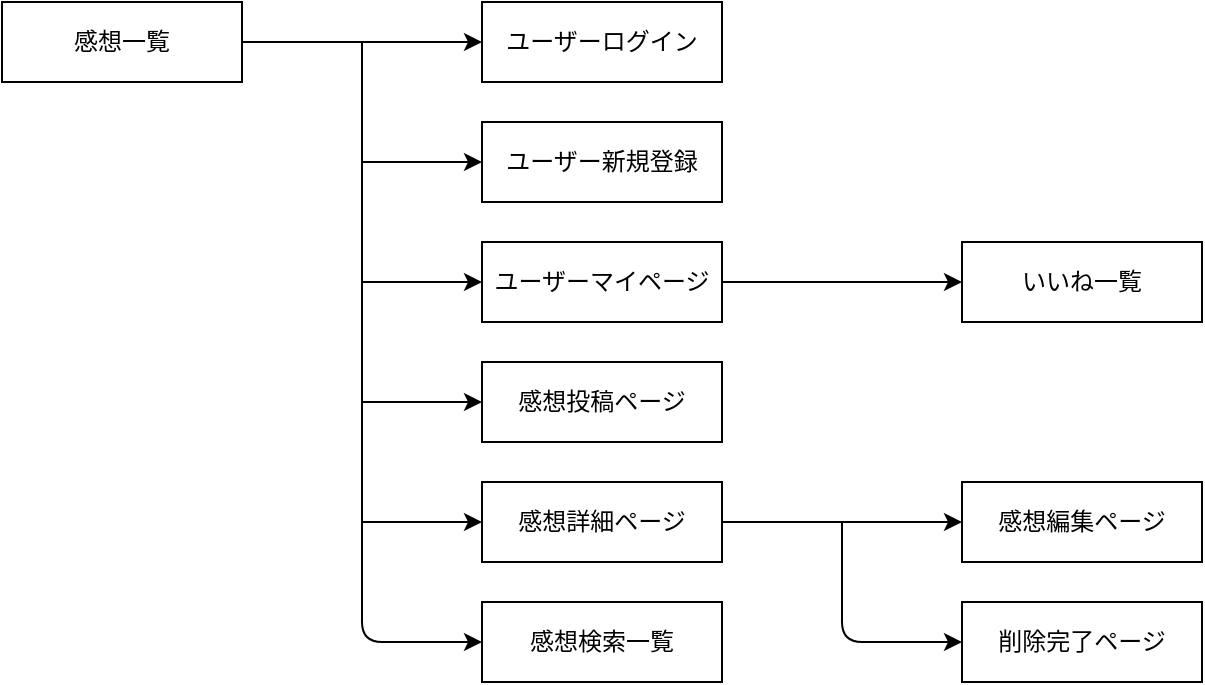 <mxfile>
    <diagram id="VcE3TGY3_dtA5YxRvO_-" name="ページ1">
        <mxGraphModel dx="728" dy="542" grid="1" gridSize="10" guides="1" tooltips="1" connect="1" arrows="1" fold="1" page="1" pageScale="1" pageWidth="827" pageHeight="1169" math="0" shadow="0">
            <root>
                <mxCell id="0"/>
                <mxCell id="1" parent="0"/>
                <mxCell id="14" style="edgeStyle=none;html=1;entryX=0;entryY=0.5;entryDx=0;entryDy=0;exitX=1;exitY=0.5;exitDx=0;exitDy=0;strokeWidth=1;strokeColor=default;" edge="1" parent="1" source="2" target="3">
                    <mxGeometry relative="1" as="geometry">
                        <Array as="points">
                            <mxPoint x="220" y="100"/>
                        </Array>
                    </mxGeometry>
                </mxCell>
                <mxCell id="16" style="edgeStyle=none;html=1;entryX=0;entryY=0.5;entryDx=0;entryDy=0;strokeColor=default;strokeWidth=1;entryPerimeter=0;" edge="1" parent="1" target="7">
                    <mxGeometry relative="1" as="geometry">
                        <mxPoint x="220" y="220" as="sourcePoint"/>
                        <Array as="points">
                            <mxPoint x="220" y="220"/>
                        </Array>
                    </mxGeometry>
                </mxCell>
                <mxCell id="19" style="edgeStyle=none;html=1;entryX=0;entryY=0.5;entryDx=0;entryDy=0;strokeColor=default;strokeWidth=1;" edge="1" parent="1" target="10">
                    <mxGeometry relative="1" as="geometry">
                        <mxPoint x="220" y="100" as="sourcePoint"/>
                        <Array as="points">
                            <mxPoint x="220" y="290"/>
                            <mxPoint x="220" y="400"/>
                        </Array>
                    </mxGeometry>
                </mxCell>
                <mxCell id="20" style="edgeStyle=none;html=1;entryX=0;entryY=0.5;entryDx=0;entryDy=0;strokeColor=default;strokeWidth=1;" edge="1" parent="1" target="8">
                    <mxGeometry relative="1" as="geometry">
                        <mxPoint x="220" y="280" as="sourcePoint"/>
                    </mxGeometry>
                </mxCell>
                <mxCell id="21" style="edgeStyle=none;html=1;entryX=0;entryY=0.5;entryDx=0;entryDy=0;strokeColor=default;strokeWidth=1;" edge="1" parent="1" target="9">
                    <mxGeometry relative="1" as="geometry">
                        <mxPoint x="220" y="340" as="sourcePoint"/>
                    </mxGeometry>
                </mxCell>
                <mxCell id="2" value="感想一覧" style="rounded=0;whiteSpace=wrap;html=1;" vertex="1" parent="1">
                    <mxGeometry x="40" y="80" width="120" height="40" as="geometry"/>
                </mxCell>
                <mxCell id="15" style="edgeStyle=none;html=1;entryX=0;entryY=0.5;entryDx=0;entryDy=0;strokeColor=default;strokeWidth=1;" edge="1" parent="1" target="6">
                    <mxGeometry relative="1" as="geometry">
                        <mxPoint x="220" y="160" as="sourcePoint"/>
                        <Array as="points"/>
                    </mxGeometry>
                </mxCell>
                <mxCell id="3" value="ユーザーログイン" style="rounded=0;whiteSpace=wrap;html=1;" vertex="1" parent="1">
                    <mxGeometry x="280" y="80" width="120" height="40" as="geometry"/>
                </mxCell>
                <mxCell id="6" value="ユーザー新規登録" style="rounded=0;whiteSpace=wrap;html=1;" vertex="1" parent="1">
                    <mxGeometry x="280" y="140" width="120" height="40" as="geometry"/>
                </mxCell>
                <mxCell id="22" style="edgeStyle=none;html=1;strokeColor=default;strokeWidth=1;" edge="1" parent="1" source="7" target="11">
                    <mxGeometry relative="1" as="geometry"/>
                </mxCell>
                <mxCell id="7" value="ユーザーマイページ" style="rounded=0;whiteSpace=wrap;html=1;" vertex="1" parent="1">
                    <mxGeometry x="280" y="200" width="120" height="40" as="geometry"/>
                </mxCell>
                <mxCell id="8" value="感想投稿ページ" style="rounded=0;whiteSpace=wrap;html=1;" vertex="1" parent="1">
                    <mxGeometry x="280" y="260" width="120" height="40" as="geometry"/>
                </mxCell>
                <mxCell id="23" style="edgeStyle=none;html=1;entryX=0;entryY=0.5;entryDx=0;entryDy=0;strokeColor=default;strokeWidth=1;" edge="1" parent="1" source="9" target="12">
                    <mxGeometry relative="1" as="geometry"/>
                </mxCell>
                <mxCell id="24" style="edgeStyle=none;html=1;entryX=0;entryY=0.5;entryDx=0;entryDy=0;strokeColor=default;strokeWidth=1;" edge="1" parent="1" target="13">
                    <mxGeometry relative="1" as="geometry">
                        <mxPoint x="460" y="340" as="sourcePoint"/>
                        <Array as="points">
                            <mxPoint x="460" y="400"/>
                        </Array>
                    </mxGeometry>
                </mxCell>
                <mxCell id="9" value="感想詳細ページ" style="rounded=0;whiteSpace=wrap;html=1;" vertex="1" parent="1">
                    <mxGeometry x="280" y="320" width="120" height="40" as="geometry"/>
                </mxCell>
                <mxCell id="10" value="感想検索一覧" style="rounded=0;whiteSpace=wrap;html=1;" vertex="1" parent="1">
                    <mxGeometry x="280" y="380" width="120" height="40" as="geometry"/>
                </mxCell>
                <mxCell id="11" value="いいね一覧" style="rounded=0;whiteSpace=wrap;html=1;" vertex="1" parent="1">
                    <mxGeometry x="520" y="200" width="120" height="40" as="geometry"/>
                </mxCell>
                <mxCell id="12" value="感想編集ページ" style="rounded=0;whiteSpace=wrap;html=1;" vertex="1" parent="1">
                    <mxGeometry x="520" y="320" width="120" height="40" as="geometry"/>
                </mxCell>
                <mxCell id="13" value="削除完了ページ" style="rounded=0;whiteSpace=wrap;html=1;" vertex="1" parent="1">
                    <mxGeometry x="520" y="380" width="120" height="40" as="geometry"/>
                </mxCell>
            </root>
        </mxGraphModel>
    </diagram>
</mxfile>